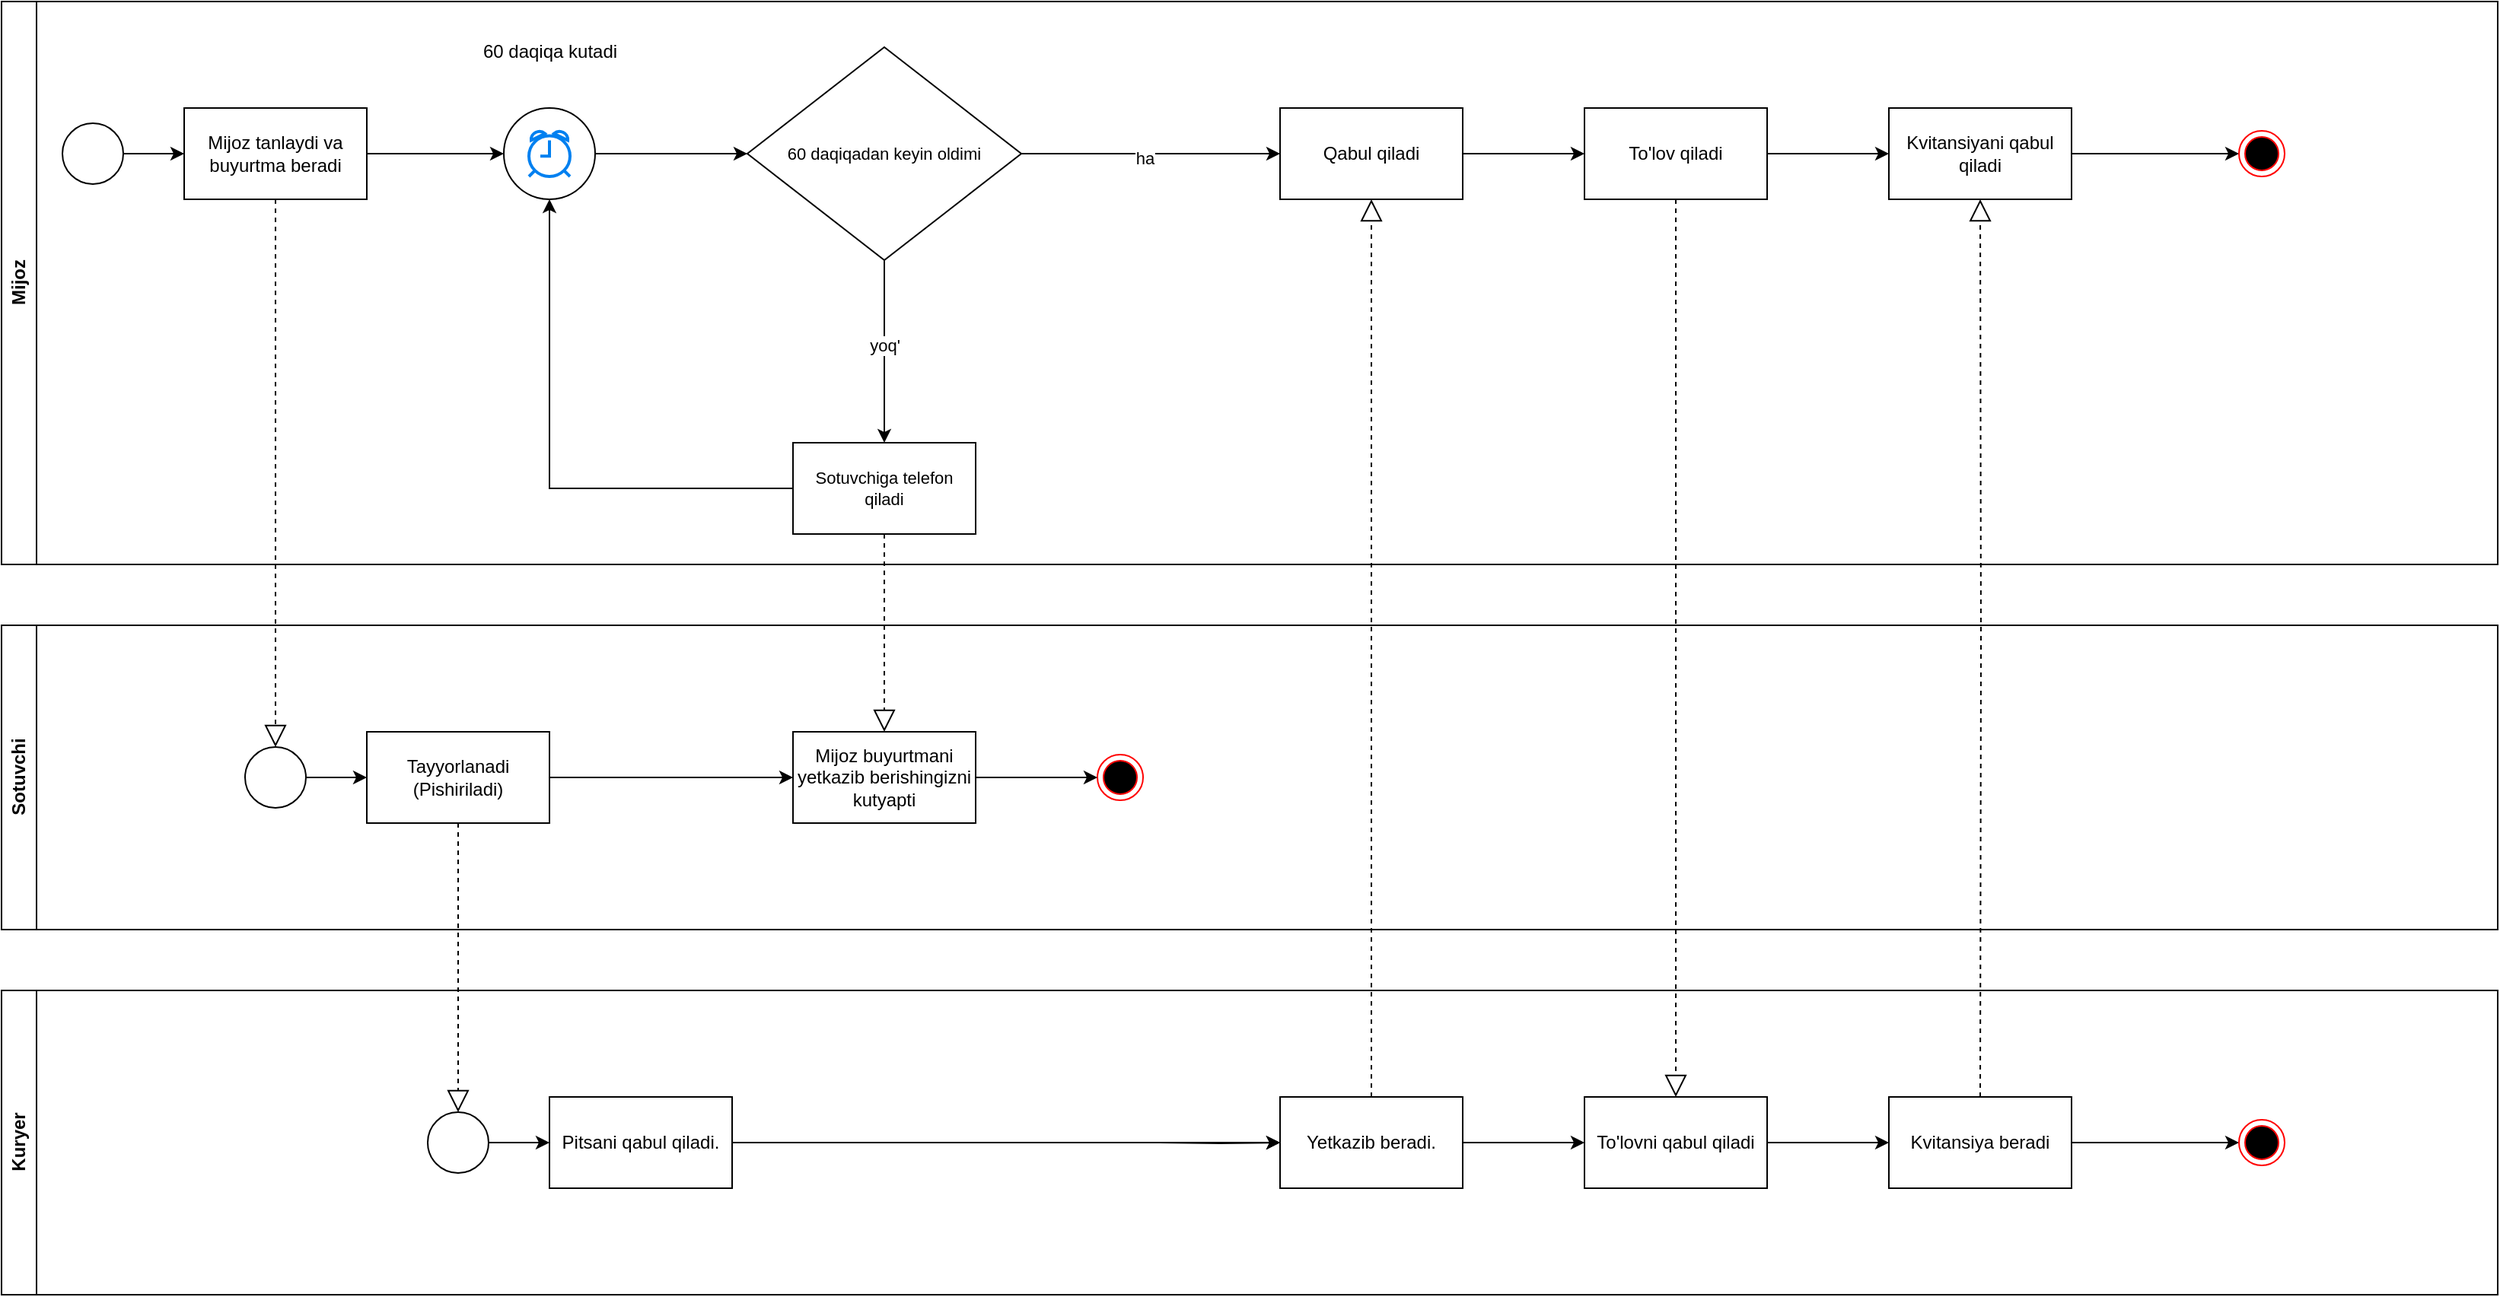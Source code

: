 <mxfile version="24.0.6" type="device">
  <diagram name="Page-1" id="A-YgPUCe9STY4EdBpzsa">
    <mxGraphModel dx="1434" dy="1893" grid="1" gridSize="10" guides="1" tooltips="1" connect="1" arrows="1" fold="1" page="1" pageScale="1" pageWidth="850" pageHeight="1100" math="0" shadow="0">
      <root>
        <mxCell id="0" />
        <mxCell id="1" parent="0" />
        <mxCell id="X8BtLMW5IbV1uf15XDzf-5" value="Sotuvchi" style="swimlane;horizontal=0;whiteSpace=wrap;html=1;" parent="1" vertex="1">
          <mxGeometry y="240" width="1640" height="200" as="geometry" />
        </mxCell>
        <mxCell id="X8BtLMW5IbV1uf15XDzf-25" value="" style="edgeStyle=orthogonalEdgeStyle;rounded=0;orthogonalLoop=1;jettySize=auto;html=1;strokeColor=default;align=center;verticalAlign=middle;fontFamily=Helvetica;fontSize=11;fontColor=default;labelBackgroundColor=default;endArrow=classic;" parent="X8BtLMW5IbV1uf15XDzf-5" source="X8BtLMW5IbV1uf15XDzf-16" target="X8BtLMW5IbV1uf15XDzf-24" edge="1">
          <mxGeometry relative="1" as="geometry" />
        </mxCell>
        <mxCell id="X8BtLMW5IbV1uf15XDzf-16" value="" style="ellipse;whiteSpace=wrap;html=1;aspect=fixed;" parent="X8BtLMW5IbV1uf15XDzf-5" vertex="1">
          <mxGeometry x="160" y="80" width="40" height="40" as="geometry" />
        </mxCell>
        <mxCell id="X8BtLMW5IbV1uf15XDzf-75" value="" style="edgeStyle=orthogonalEdgeStyle;rounded=0;orthogonalLoop=1;jettySize=auto;html=1;strokeColor=default;align=center;verticalAlign=middle;fontFamily=Helvetica;fontSize=11;fontColor=default;labelBackgroundColor=default;endArrow=classic;" parent="X8BtLMW5IbV1uf15XDzf-5" source="X8BtLMW5IbV1uf15XDzf-24" target="X8BtLMW5IbV1uf15XDzf-74" edge="1">
          <mxGeometry relative="1" as="geometry" />
        </mxCell>
        <mxCell id="X8BtLMW5IbV1uf15XDzf-24" value="Tayyorlanadi&lt;br&gt;(Pishiriladi)" style="whiteSpace=wrap;html=1;" parent="X8BtLMW5IbV1uf15XDzf-5" vertex="1">
          <mxGeometry x="240" y="70" width="120" height="60" as="geometry" />
        </mxCell>
        <mxCell id="X8BtLMW5IbV1uf15XDzf-74" value="Mijoz buyurtmani yetkazib berishingizni kutyapti" style="whiteSpace=wrap;html=1;" parent="X8BtLMW5IbV1uf15XDzf-5" vertex="1">
          <mxGeometry x="520" y="70" width="120" height="60" as="geometry" />
        </mxCell>
        <mxCell id="Ha6NODmOIeBQIVKmFPBP-11" value="" style="ellipse;html=1;shape=endState;fillColor=#000000;strokeColor=#ff0000;" parent="X8BtLMW5IbV1uf15XDzf-5" vertex="1">
          <mxGeometry x="720" y="85" width="30" height="30" as="geometry" />
        </mxCell>
        <mxCell id="Ha6NODmOIeBQIVKmFPBP-10" style="edgeStyle=orthogonalEdgeStyle;rounded=0;orthogonalLoop=1;jettySize=auto;html=1;" parent="X8BtLMW5IbV1uf15XDzf-5" source="X8BtLMW5IbV1uf15XDzf-74" target="Ha6NODmOIeBQIVKmFPBP-11" edge="1">
          <mxGeometry relative="1" as="geometry">
            <mxPoint x="720" y="100" as="targetPoint" />
          </mxGeometry>
        </mxCell>
        <mxCell id="X8BtLMW5IbV1uf15XDzf-6" value="Mijoz" style="swimlane;horizontal=0;whiteSpace=wrap;html=1;" parent="1" vertex="1">
          <mxGeometry y="-170" width="1640" height="370" as="geometry" />
        </mxCell>
        <mxCell id="X8BtLMW5IbV1uf15XDzf-14" value="" style="edgeStyle=orthogonalEdgeStyle;rounded=0;orthogonalLoop=1;jettySize=auto;html=1;" parent="X8BtLMW5IbV1uf15XDzf-6" source="X8BtLMW5IbV1uf15XDzf-9" target="X8BtLMW5IbV1uf15XDzf-13" edge="1">
          <mxGeometry relative="1" as="geometry" />
        </mxCell>
        <mxCell id="X8BtLMW5IbV1uf15XDzf-9" value="" style="ellipse;whiteSpace=wrap;html=1;aspect=fixed;" parent="X8BtLMW5IbV1uf15XDzf-6" vertex="1">
          <mxGeometry x="40" y="80" width="40" height="40" as="geometry" />
        </mxCell>
        <mxCell id="IZB7jkK7W2tQwRHp0EZ0-4" style="edgeStyle=orthogonalEdgeStyle;rounded=0;orthogonalLoop=1;jettySize=auto;html=1;exitX=1;exitY=0.5;exitDx=0;exitDy=0;entryX=0;entryY=0.5;entryDx=0;entryDy=0;" parent="X8BtLMW5IbV1uf15XDzf-6" source="X8BtLMW5IbV1uf15XDzf-13" target="IZB7jkK7W2tQwRHp0EZ0-2" edge="1">
          <mxGeometry relative="1" as="geometry" />
        </mxCell>
        <mxCell id="X8BtLMW5IbV1uf15XDzf-13" value="Mijoz tanlaydi va buyurtma beradi" style="whiteSpace=wrap;html=1;" parent="X8BtLMW5IbV1uf15XDzf-6" vertex="1">
          <mxGeometry x="120" y="70" width="120" height="60" as="geometry" />
        </mxCell>
        <mxCell id="X8BtLMW5IbV1uf15XDzf-37" value="Qabul qiladi" style="whiteSpace=wrap;html=1;" parent="X8BtLMW5IbV1uf15XDzf-6" vertex="1">
          <mxGeometry x="840" y="70" width="120" height="60" as="geometry" />
        </mxCell>
        <mxCell id="X8BtLMW5IbV1uf15XDzf-38" value="To&#39;lov qiladi" style="whiteSpace=wrap;html=1;" parent="X8BtLMW5IbV1uf15XDzf-6" vertex="1">
          <mxGeometry x="1040" y="70" width="120" height="60" as="geometry" />
        </mxCell>
        <mxCell id="X8BtLMW5IbV1uf15XDzf-39" value="" style="edgeStyle=orthogonalEdgeStyle;rounded=0;orthogonalLoop=1;jettySize=auto;html=1;strokeColor=default;align=center;verticalAlign=middle;fontFamily=Helvetica;fontSize=11;fontColor=default;labelBackgroundColor=default;endArrow=classic;" parent="X8BtLMW5IbV1uf15XDzf-6" source="X8BtLMW5IbV1uf15XDzf-37" target="X8BtLMW5IbV1uf15XDzf-38" edge="1">
          <mxGeometry relative="1" as="geometry" />
        </mxCell>
        <mxCell id="X8BtLMW5IbV1uf15XDzf-44" value="Kvitansiyani qabul qiladi" style="whiteSpace=wrap;html=1;" parent="X8BtLMW5IbV1uf15XDzf-6" vertex="1">
          <mxGeometry x="1240" y="70" width="120" height="60" as="geometry" />
        </mxCell>
        <mxCell id="X8BtLMW5IbV1uf15XDzf-45" value="" style="edgeStyle=orthogonalEdgeStyle;rounded=0;orthogonalLoop=1;jettySize=auto;html=1;strokeColor=default;align=center;verticalAlign=middle;fontFamily=Helvetica;fontSize=11;fontColor=default;labelBackgroundColor=default;endArrow=classic;" parent="X8BtLMW5IbV1uf15XDzf-6" source="X8BtLMW5IbV1uf15XDzf-38" target="X8BtLMW5IbV1uf15XDzf-44" edge="1">
          <mxGeometry relative="1" as="geometry" />
        </mxCell>
        <mxCell id="X8BtLMW5IbV1uf15XDzf-47" value="" style="edgeStyle=orthogonalEdgeStyle;rounded=0;orthogonalLoop=1;jettySize=auto;html=1;strokeColor=default;align=center;verticalAlign=middle;fontFamily=Helvetica;fontSize=11;fontColor=default;labelBackgroundColor=default;endArrow=classic;entryX=0;entryY=0.5;entryDx=0;entryDy=0;" parent="X8BtLMW5IbV1uf15XDzf-6" source="X8BtLMW5IbV1uf15XDzf-44" target="Ha6NODmOIeBQIVKmFPBP-8" edge="1">
          <mxGeometry relative="1" as="geometry">
            <mxPoint x="1460" y="100.0" as="targetPoint" />
          </mxGeometry>
        </mxCell>
        <mxCell id="X8BtLMW5IbV1uf15XDzf-66" style="edgeStyle=orthogonalEdgeStyle;rounded=0;orthogonalLoop=1;jettySize=auto;html=1;exitX=1;exitY=0.5;exitDx=0;exitDy=0;entryX=0;entryY=0.5;entryDx=0;entryDy=0;strokeColor=default;align=center;verticalAlign=middle;fontFamily=Helvetica;fontSize=11;fontColor=default;labelBackgroundColor=default;endArrow=classic;" parent="X8BtLMW5IbV1uf15XDzf-6" source="X8BtLMW5IbV1uf15XDzf-65" target="X8BtLMW5IbV1uf15XDzf-37" edge="1">
          <mxGeometry relative="1" as="geometry" />
        </mxCell>
        <mxCell id="X8BtLMW5IbV1uf15XDzf-67" value="ha" style="edgeLabel;html=1;align=center;verticalAlign=middle;resizable=0;points=[];fontFamily=Helvetica;fontSize=11;fontColor=default;labelBackgroundColor=default;" parent="X8BtLMW5IbV1uf15XDzf-66" vertex="1" connectable="0">
          <mxGeometry x="-0.048" y="-3" relative="1" as="geometry">
            <mxPoint as="offset" />
          </mxGeometry>
        </mxCell>
        <mxCell id="X8BtLMW5IbV1uf15XDzf-77" value="" style="edgeStyle=orthogonalEdgeStyle;rounded=0;orthogonalLoop=1;jettySize=auto;html=1;strokeColor=default;align=center;verticalAlign=middle;fontFamily=Helvetica;fontSize=11;fontColor=default;labelBackgroundColor=default;endArrow=classic;" parent="X8BtLMW5IbV1uf15XDzf-6" source="X8BtLMW5IbV1uf15XDzf-65" target="X8BtLMW5IbV1uf15XDzf-76" edge="1">
          <mxGeometry relative="1" as="geometry" />
        </mxCell>
        <mxCell id="X8BtLMW5IbV1uf15XDzf-78" value="yoq&#39;" style="edgeLabel;html=1;align=center;verticalAlign=middle;resizable=0;points=[];fontFamily=Helvetica;fontSize=11;fontColor=default;labelBackgroundColor=default;" parent="X8BtLMW5IbV1uf15XDzf-77" vertex="1" connectable="0">
          <mxGeometry x="-0.065" relative="1" as="geometry">
            <mxPoint as="offset" />
          </mxGeometry>
        </mxCell>
        <mxCell id="X8BtLMW5IbV1uf15XDzf-65" value="60 daqiqadan keyin oldimi" style="rhombus;whiteSpace=wrap;html=1;fontFamily=Helvetica;fontSize=11;fontColor=default;labelBackgroundColor=default;" parent="X8BtLMW5IbV1uf15XDzf-6" vertex="1">
          <mxGeometry x="490" y="30" width="180" height="140" as="geometry" />
        </mxCell>
        <mxCell id="X8BtLMW5IbV1uf15XDzf-76" value="Sotuvchiga telefon qiladi" style="whiteSpace=wrap;html=1;fontSize=11;labelBackgroundColor=default;" parent="X8BtLMW5IbV1uf15XDzf-6" vertex="1">
          <mxGeometry x="520" y="290" width="120" height="60" as="geometry" />
        </mxCell>
        <mxCell id="X8BtLMW5IbV1uf15XDzf-81" style="edgeStyle=orthogonalEdgeStyle;rounded=0;orthogonalLoop=1;jettySize=auto;html=1;exitX=0;exitY=0.5;exitDx=0;exitDy=0;entryX=0.5;entryY=1;entryDx=0;entryDy=0;strokeColor=default;align=center;verticalAlign=middle;fontFamily=Helvetica;fontSize=11;fontColor=default;labelBackgroundColor=default;endArrow=classic;" parent="X8BtLMW5IbV1uf15XDzf-6" source="X8BtLMW5IbV1uf15XDzf-76" target="IZB7jkK7W2tQwRHp0EZ0-2" edge="1">
          <mxGeometry relative="1" as="geometry">
            <mxPoint x="360.48" y="123.48" as="targetPoint" />
          </mxGeometry>
        </mxCell>
        <mxCell id="IZB7jkK7W2tQwRHp0EZ0-5" style="edgeStyle=orthogonalEdgeStyle;rounded=0;orthogonalLoop=1;jettySize=auto;html=1;exitX=1;exitY=0.5;exitDx=0;exitDy=0;entryX=0;entryY=0.5;entryDx=0;entryDy=0;" parent="X8BtLMW5IbV1uf15XDzf-6" source="IZB7jkK7W2tQwRHp0EZ0-2" target="X8BtLMW5IbV1uf15XDzf-65" edge="1">
          <mxGeometry relative="1" as="geometry" />
        </mxCell>
        <mxCell id="IZB7jkK7W2tQwRHp0EZ0-2" value="" style="ellipse;whiteSpace=wrap;html=1;aspect=fixed;" parent="X8BtLMW5IbV1uf15XDzf-6" vertex="1">
          <mxGeometry x="330" y="70" width="60" height="60" as="geometry" />
        </mxCell>
        <mxCell id="Ha6NODmOIeBQIVKmFPBP-4" value="" style="html=1;verticalLabelPosition=bottom;align=center;labelBackgroundColor=#ffffff;verticalAlign=top;strokeWidth=2;strokeColor=#0080F0;shadow=0;dashed=0;shape=mxgraph.ios7.icons.alarm_clock;" parent="X8BtLMW5IbV1uf15XDzf-6" vertex="1">
          <mxGeometry x="346.5" y="85" width="27" height="30" as="geometry" />
        </mxCell>
        <mxCell id="Ha6NODmOIeBQIVKmFPBP-8" value="" style="ellipse;html=1;shape=endState;fillColor=#000000;strokeColor=#ff0000;" parent="X8BtLMW5IbV1uf15XDzf-6" vertex="1">
          <mxGeometry x="1470" y="85" width="30" height="30" as="geometry" />
        </mxCell>
        <mxCell id="X8BtLMW5IbV1uf15XDzf-7" value="Kuryer" style="swimlane;horizontal=0;whiteSpace=wrap;html=1;startSize=23;" parent="1" vertex="1">
          <mxGeometry y="480" width="1640" height="200" as="geometry" />
        </mxCell>
        <mxCell id="X8BtLMW5IbV1uf15XDzf-31" value="" style="edgeStyle=orthogonalEdgeStyle;rounded=0;orthogonalLoop=1;jettySize=auto;html=1;strokeColor=default;align=center;verticalAlign=middle;fontFamily=Helvetica;fontSize=11;fontColor=default;labelBackgroundColor=default;endArrow=classic;" parent="X8BtLMW5IbV1uf15XDzf-7" source="X8BtLMW5IbV1uf15XDzf-28" target="X8BtLMW5IbV1uf15XDzf-30" edge="1">
          <mxGeometry relative="1" as="geometry" />
        </mxCell>
        <mxCell id="X8BtLMW5IbV1uf15XDzf-28" value="" style="ellipse;whiteSpace=wrap;html=1;aspect=fixed;" parent="X8BtLMW5IbV1uf15XDzf-7" vertex="1">
          <mxGeometry x="280" y="80" width="40" height="40" as="geometry" />
        </mxCell>
        <mxCell id="X8BtLMW5IbV1uf15XDzf-72" style="edgeStyle=orthogonalEdgeStyle;rounded=0;orthogonalLoop=1;jettySize=auto;html=1;exitX=1;exitY=0.5;exitDx=0;exitDy=0;strokeColor=default;align=center;verticalAlign=middle;fontFamily=Helvetica;fontSize=11;fontColor=default;labelBackgroundColor=default;endArrow=classic;" parent="X8BtLMW5IbV1uf15XDzf-7" source="X8BtLMW5IbV1uf15XDzf-30" target="X8BtLMW5IbV1uf15XDzf-32" edge="1">
          <mxGeometry relative="1" as="geometry" />
        </mxCell>
        <mxCell id="X8BtLMW5IbV1uf15XDzf-30" value="Pitsani qabul qiladi." style="whiteSpace=wrap;html=1;" parent="X8BtLMW5IbV1uf15XDzf-7" vertex="1">
          <mxGeometry x="360" y="70" width="120" height="60" as="geometry" />
        </mxCell>
        <mxCell id="X8BtLMW5IbV1uf15XDzf-50" value="" style="endArrow=block;dashed=1;endFill=0;endSize=12;html=1;rounded=0;strokeColor=default;align=center;verticalAlign=middle;fontFamily=Helvetica;fontSize=11;fontColor=default;labelBackgroundColor=default;edgeStyle=orthogonalEdgeStyle;exitX=0.5;exitY=0;exitDx=0;exitDy=0;entryX=0.5;entryY=1;entryDx=0;entryDy=0;" parent="X8BtLMW5IbV1uf15XDzf-7" target="X8BtLMW5IbV1uf15XDzf-44" edge="1">
          <mxGeometry width="160" relative="1" as="geometry">
            <mxPoint x="1300" y="70" as="sourcePoint" />
            <mxPoint x="1300" y="-350" as="targetPoint" />
          </mxGeometry>
        </mxCell>
        <mxCell id="X8BtLMW5IbV1uf15XDzf-41" value="" style="edgeStyle=orthogonalEdgeStyle;rounded=0;orthogonalLoop=1;jettySize=auto;html=1;strokeColor=default;align=center;verticalAlign=middle;fontFamily=Helvetica;fontSize=11;fontColor=default;labelBackgroundColor=default;endArrow=classic;" parent="X8BtLMW5IbV1uf15XDzf-7" source="X8BtLMW5IbV1uf15XDzf-32" target="X8BtLMW5IbV1uf15XDzf-40" edge="1">
          <mxGeometry relative="1" as="geometry" />
        </mxCell>
        <mxCell id="X8BtLMW5IbV1uf15XDzf-32" value="Yetkazib beradi." style="whiteSpace=wrap;html=1;" parent="X8BtLMW5IbV1uf15XDzf-7" vertex="1">
          <mxGeometry x="840" y="70" width="120" height="60" as="geometry" />
        </mxCell>
        <mxCell id="X8BtLMW5IbV1uf15XDzf-33" value="" style="edgeStyle=orthogonalEdgeStyle;rounded=0;orthogonalLoop=1;jettySize=auto;html=1;strokeColor=default;align=center;verticalAlign=middle;fontFamily=Helvetica;fontSize=11;fontColor=default;labelBackgroundColor=default;endArrow=classic;" parent="X8BtLMW5IbV1uf15XDzf-7" target="X8BtLMW5IbV1uf15XDzf-32" edge="1">
          <mxGeometry relative="1" as="geometry">
            <mxPoint x="760" y="100" as="sourcePoint" />
          </mxGeometry>
        </mxCell>
        <mxCell id="X8BtLMW5IbV1uf15XDzf-40" value="To&#39;lovni qabul qiladi" style="whiteSpace=wrap;html=1;" parent="X8BtLMW5IbV1uf15XDzf-7" vertex="1">
          <mxGeometry x="1040" y="70" width="120" height="60" as="geometry" />
        </mxCell>
        <mxCell id="Ha6NODmOIeBQIVKmFPBP-7" style="edgeStyle=orthogonalEdgeStyle;rounded=0;orthogonalLoop=1;jettySize=auto;html=1;entryX=0;entryY=0.5;entryDx=0;entryDy=0;" parent="X8BtLMW5IbV1uf15XDzf-7" source="X8BtLMW5IbV1uf15XDzf-42" target="Ha6NODmOIeBQIVKmFPBP-6" edge="1">
          <mxGeometry relative="1" as="geometry" />
        </mxCell>
        <mxCell id="X8BtLMW5IbV1uf15XDzf-42" value="Kvitansiya beradi" style="whiteSpace=wrap;html=1;" parent="X8BtLMW5IbV1uf15XDzf-7" vertex="1">
          <mxGeometry x="1240" y="70" width="120" height="60" as="geometry" />
        </mxCell>
        <mxCell id="X8BtLMW5IbV1uf15XDzf-43" value="" style="edgeStyle=orthogonalEdgeStyle;rounded=0;orthogonalLoop=1;jettySize=auto;html=1;strokeColor=default;align=center;verticalAlign=middle;fontFamily=Helvetica;fontSize=11;fontColor=default;labelBackgroundColor=default;endArrow=classic;" parent="X8BtLMW5IbV1uf15XDzf-7" source="X8BtLMW5IbV1uf15XDzf-40" target="X8BtLMW5IbV1uf15XDzf-42" edge="1">
          <mxGeometry relative="1" as="geometry" />
        </mxCell>
        <mxCell id="Ha6NODmOIeBQIVKmFPBP-6" value="" style="ellipse;html=1;shape=endState;fillColor=#000000;strokeColor=#ff0000;" parent="X8BtLMW5IbV1uf15XDzf-7" vertex="1">
          <mxGeometry x="1470" y="85" width="30" height="30" as="geometry" />
        </mxCell>
        <mxCell id="X8BtLMW5IbV1uf15XDzf-21" value="" style="endArrow=block;dashed=1;endFill=0;endSize=12;html=1;rounded=0;strokeColor=default;align=center;verticalAlign=middle;fontFamily=Helvetica;fontSize=11;fontColor=default;labelBackgroundColor=default;edgeStyle=orthogonalEdgeStyle;entryX=0.5;entryY=0;entryDx=0;entryDy=0;exitX=0.5;exitY=1;exitDx=0;exitDy=0;" parent="1" source="X8BtLMW5IbV1uf15XDzf-13" target="X8BtLMW5IbV1uf15XDzf-16" edge="1">
          <mxGeometry width="160" relative="1" as="geometry">
            <mxPoint x="150" y="150" as="sourcePoint" />
            <mxPoint x="310" y="150" as="targetPoint" />
          </mxGeometry>
        </mxCell>
        <mxCell id="X8BtLMW5IbV1uf15XDzf-29" value="" style="endArrow=block;dashed=1;endFill=0;endSize=12;html=1;rounded=0;strokeColor=default;align=center;verticalAlign=middle;fontFamily=Helvetica;fontSize=11;fontColor=default;labelBackgroundColor=default;edgeStyle=orthogonalEdgeStyle;entryX=0.5;entryY=0;entryDx=0;entryDy=0;exitX=0.5;exitY=1;exitDx=0;exitDy=0;" parent="1" edge="1">
          <mxGeometry width="160" relative="1" as="geometry">
            <mxPoint x="300" y="370" as="sourcePoint" />
            <mxPoint x="300" y="560" as="targetPoint" />
          </mxGeometry>
        </mxCell>
        <mxCell id="X8BtLMW5IbV1uf15XDzf-49" value="" style="endArrow=block;dashed=1;endFill=0;endSize=12;html=1;rounded=0;strokeColor=default;align=center;verticalAlign=middle;fontFamily=Helvetica;fontSize=11;fontColor=default;labelBackgroundColor=default;edgeStyle=orthogonalEdgeStyle;entryX=0.5;entryY=1;entryDx=0;entryDy=0;exitX=0.5;exitY=0;exitDx=0;exitDy=0;" parent="1" source="X8BtLMW5IbV1uf15XDzf-32" target="X8BtLMW5IbV1uf15XDzf-37" edge="1">
          <mxGeometry width="160" relative="1" as="geometry">
            <mxPoint x="900" y="540" as="sourcePoint" />
            <mxPoint x="990" y="560" as="targetPoint" />
          </mxGeometry>
        </mxCell>
        <mxCell id="X8BtLMW5IbV1uf15XDzf-48" value="" style="endArrow=block;dashed=1;endFill=0;endSize=12;html=1;rounded=0;strokeColor=default;align=center;verticalAlign=middle;fontFamily=Helvetica;fontSize=11;fontColor=default;labelBackgroundColor=default;edgeStyle=orthogonalEdgeStyle;entryX=0.5;entryY=0;entryDx=0;entryDy=0;exitX=0.5;exitY=1;exitDx=0;exitDy=0;" parent="1" source="X8BtLMW5IbV1uf15XDzf-38" target="X8BtLMW5IbV1uf15XDzf-40" edge="1">
          <mxGeometry width="160" relative="1" as="geometry">
            <mxPoint x="1100" y="130" as="sourcePoint" />
            <mxPoint x="1100" y="320" as="targetPoint" />
          </mxGeometry>
        </mxCell>
        <mxCell id="X8BtLMW5IbV1uf15XDzf-80" value="" style="endArrow=block;dashed=1;endFill=0;endSize=12;html=1;rounded=0;strokeColor=default;align=center;verticalAlign=middle;fontFamily=Helvetica;fontSize=11;fontColor=default;labelBackgroundColor=default;edgeStyle=orthogonalEdgeStyle;entryX=0.5;entryY=0;entryDx=0;entryDy=0;exitX=0.5;exitY=1;exitDx=0;exitDy=0;" parent="1" source="X8BtLMW5IbV1uf15XDzf-76" target="X8BtLMW5IbV1uf15XDzf-74" edge="1">
          <mxGeometry width="160" relative="1" as="geometry">
            <mxPoint x="580" y="180" as="sourcePoint" />
            <mxPoint x="580" y="540" as="targetPoint" />
          </mxGeometry>
        </mxCell>
        <mxCell id="IZB7jkK7W2tQwRHp0EZ0-8" value="60 daqiqa kutadi" style="text;html=1;align=center;verticalAlign=middle;resizable=0;points=[];autosize=1;strokeColor=none;fillColor=none;" parent="1" vertex="1">
          <mxGeometry x="305" y="-152" width="110" height="30" as="geometry" />
        </mxCell>
      </root>
    </mxGraphModel>
  </diagram>
</mxfile>
